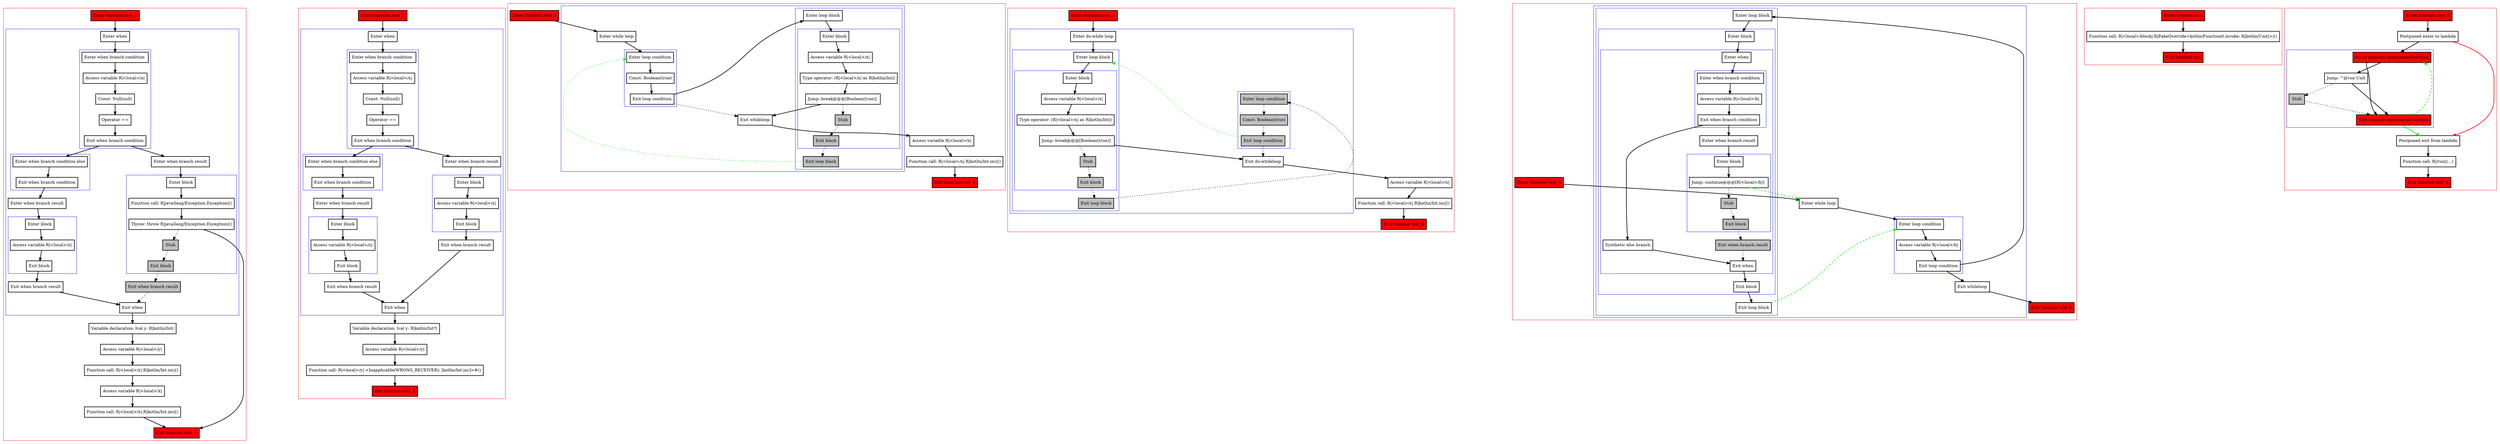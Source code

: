 digraph jumps_kt {
    graph [nodesep=3]
    node [shape=box penwidth=2]
    edge [penwidth=2]

    subgraph cluster_0 {
        color=red
        0 [label="Enter function test_1" style="filled" fillcolor=red];
        subgraph cluster_1 {
            color=blue
            2 [label="Enter when"];
            subgraph cluster_2 {
                color=blue
                4 [label="Enter when branch condition "];
                5 [label="Access variable R|<local>/x|"];
                6 [label="Const: Null(null)"];
                7 [label="Operator =="];
                8 [label="Exit when branch condition"];
            }
            subgraph cluster_3 {
                color=blue
                16 [label="Enter when branch condition else"];
                17 [label="Exit when branch condition"];
            }
            18 [label="Enter when branch result"];
            subgraph cluster_4 {
                color=blue
                19 [label="Enter block"];
                20 [label="Access variable R|<local>/x|"];
                21 [label="Exit block"];
            }
            22 [label="Exit when branch result"];
            9 [label="Enter when branch result"];
            subgraph cluster_5 {
                color=blue
                10 [label="Enter block"];
                11 [label="Function call: R|java/lang/Exception.Exception|()"];
                12 [label="Throw: throw R|java/lang/Exception.Exception|()"];
                13 [label="Stub" style="filled" fillcolor=gray];
                14 [label="Exit block" style="filled" fillcolor=gray];
            }
            15 [label="Exit when branch result" style="filled" fillcolor=gray];
            3 [label="Exit when"];
        }
        23 [label="Variable declaration: lval y: R|kotlin/Int|"];
        24 [label="Access variable R|<local>/y|"];
        25 [label="Function call: R|<local>/y|.R|kotlin/Int.inc|()"];
        26 [label="Access variable R|<local>/x|"];
        27 [label="Function call: R|<local>/x|.R|kotlin/Int.inc|()"];
        1 [label="Exit function test_1" style="filled" fillcolor=red];
    }
    0 -> {2};
    2 -> {4};
    3 -> {23};
    4 -> {5};
    5 -> {6};
    6 -> {7};
    7 -> {8};
    8 -> {9 16};
    9 -> {10};
    10 -> {11};
    11 -> {12};
    12 -> {1};
    12 -> {13} [style=dotted];
    13 -> {14} [style=dotted];
    14 -> {15} [style=dotted];
    15 -> {3} [style=dotted];
    16 -> {17};
    17 -> {18};
    18 -> {19};
    19 -> {20};
    20 -> {21};
    21 -> {22};
    22 -> {3};
    23 -> {24};
    24 -> {25};
    25 -> {26};
    26 -> {27};
    27 -> {1};

    subgraph cluster_6 {
        color=red
        28 [label="Enter function test_2" style="filled" fillcolor=red];
        subgraph cluster_7 {
            color=blue
            30 [label="Enter when"];
            subgraph cluster_8 {
                color=blue
                32 [label="Enter when branch condition "];
                33 [label="Access variable R|<local>/x|"];
                34 [label="Const: Null(null)"];
                35 [label="Operator =="];
                36 [label="Exit when branch condition"];
            }
            subgraph cluster_9 {
                color=blue
                42 [label="Enter when branch condition else"];
                43 [label="Exit when branch condition"];
            }
            44 [label="Enter when branch result"];
            subgraph cluster_10 {
                color=blue
                45 [label="Enter block"];
                46 [label="Access variable R|<local>/x|"];
                47 [label="Exit block"];
            }
            48 [label="Exit when branch result"];
            37 [label="Enter when branch result"];
            subgraph cluster_11 {
                color=blue
                38 [label="Enter block"];
                39 [label="Access variable R|<local>/x|"];
                40 [label="Exit block"];
            }
            41 [label="Exit when branch result"];
            31 [label="Exit when"];
        }
        49 [label="Variable declaration: lval y: R|kotlin/Int?|"];
        50 [label="Access variable R|<local>/y|"];
        51 [label="Function call: R|<local>/y|.<Inapplicable(WRONG_RECEIVER): [kotlin/Int.inc]>#()"];
        29 [label="Exit function test_2" style="filled" fillcolor=red];
    }
    28 -> {30};
    30 -> {32};
    31 -> {49};
    32 -> {33};
    33 -> {34};
    34 -> {35};
    35 -> {36};
    36 -> {37 42};
    37 -> {38};
    38 -> {39};
    39 -> {40};
    40 -> {41};
    41 -> {31};
    42 -> {43};
    43 -> {44};
    44 -> {45};
    45 -> {46};
    46 -> {47};
    47 -> {48};
    48 -> {31};
    49 -> {50};
    50 -> {51};
    51 -> {29};

    subgraph cluster_12 {
        color=red
        52 [label="Enter function test_3" style="filled" fillcolor=red];
        subgraph cluster_13 {
            color=blue
            54 [label="Enter while loop"];
            subgraph cluster_14 {
                color=blue
                56 [label="Enter loop condition"];
                57 [label="Const: Boolean(true)"];
                58 [label="Exit loop condition"];
            }
            subgraph cluster_15 {
                color=blue
                59 [label="Enter loop block"];
                subgraph cluster_16 {
                    color=blue
                    60 [label="Enter block"];
                    61 [label="Access variable R|<local>/x|"];
                    62 [label="Type operator: (R|<local>/x| as R|kotlin/Int|)"];
                    63 [label="Jump: break@@@[Boolean(true)] "];
                    64 [label="Stub" style="filled" fillcolor=gray];
                    65 [label="Exit block" style="filled" fillcolor=gray];
                }
                66 [label="Exit loop block" style="filled" fillcolor=gray];
            }
            55 [label="Exit whileloop"];
        }
        67 [label="Access variable R|<local>/x|"];
        68 [label="Function call: R|<local>/x|.R|kotlin/Int.inc|()"];
        53 [label="Exit function test_3" style="filled" fillcolor=red];
    }
    52 -> {54};
    54 -> {56};
    55 -> {67};
    56 -> {57};
    57 -> {58};
    58 -> {59};
    58 -> {55} [style=dotted];
    59 -> {60};
    60 -> {61};
    61 -> {62};
    62 -> {63};
    63 -> {55};
    63 -> {64} [style=dotted];
    64 -> {65} [style=dotted];
    65 -> {66} [style=dotted];
    66 -> {56} [color=green style=dotted];
    67 -> {68};
    68 -> {53};

    subgraph cluster_17 {
        color=red
        69 [label="Enter function test_4" style="filled" fillcolor=red];
        subgraph cluster_18 {
            color=blue
            71 [label="Enter do-while loop"];
            subgraph cluster_19 {
                color=blue
                73 [label="Enter loop block"];
                subgraph cluster_20 {
                    color=blue
                    74 [label="Enter block"];
                    75 [label="Access variable R|<local>/x|"];
                    76 [label="Type operator: (R|<local>/x| as R|kotlin/Int|)"];
                    77 [label="Jump: break@@@[Boolean(true)] "];
                    78 [label="Stub" style="filled" fillcolor=gray];
                    79 [label="Exit block" style="filled" fillcolor=gray];
                }
                80 [label="Exit loop block" style="filled" fillcolor=gray];
            }
            subgraph cluster_21 {
                color=blue
                81 [label="Enter loop condition" style="filled" fillcolor=gray];
                82 [label="Const: Boolean(true)" style="filled" fillcolor=gray];
                83 [label="Exit loop condition" style="filled" fillcolor=gray];
            }
            72 [label="Exit do-whileloop"];
        }
        84 [label="Access variable R|<local>/x|"];
        85 [label="Function call: R|<local>/x|.R|kotlin/Int.inc|()"];
        70 [label="Exit function test_4" style="filled" fillcolor=red];
    }
    69 -> {71};
    71 -> {73};
    72 -> {84};
    73 -> {74};
    74 -> {75};
    75 -> {76};
    76 -> {77};
    77 -> {72};
    77 -> {78} [style=dotted];
    78 -> {79} [style=dotted];
    79 -> {80} [style=dotted];
    80 -> {81} [style=dotted];
    81 -> {82} [style=dotted];
    82 -> {83} [style=dotted];
    83 -> {72} [style=dotted];
    83 -> {73} [color=green style=dotted];
    84 -> {85};
    85 -> {70};

    subgraph cluster_22 {
        color=red
        86 [label="Enter function test_5" style="filled" fillcolor=red];
        subgraph cluster_23 {
            color=blue
            88 [label="Enter while loop"];
            subgraph cluster_24 {
                color=blue
                90 [label="Enter loop condition"];
                91 [label="Access variable R|<local>/b|"];
                92 [label="Exit loop condition"];
            }
            subgraph cluster_25 {
                color=blue
                93 [label="Enter loop block"];
                subgraph cluster_26 {
                    color=blue
                    94 [label="Enter block"];
                    subgraph cluster_27 {
                        color=blue
                        95 [label="Enter when"];
                        subgraph cluster_28 {
                            color=blue
                            97 [label="Enter when branch condition "];
                            98 [label="Access variable R|<local>/b|"];
                            99 [label="Exit when branch condition"];
                        }
                        106 [label="Synthetic else branch"];
                        100 [label="Enter when branch result"];
                        subgraph cluster_29 {
                            color=blue
                            101 [label="Enter block"];
                            102 [label="Jump: continue@@@[R|<local>/b|] "];
                            103 [label="Stub" style="filled" fillcolor=gray];
                            104 [label="Exit block" style="filled" fillcolor=gray];
                        }
                        105 [label="Exit when branch result" style="filled" fillcolor=gray];
                        96 [label="Exit when"];
                    }
                    107 [label="Exit block"];
                }
                108 [label="Exit loop block"];
            }
            89 [label="Exit whileloop"];
        }
        87 [label="Exit function test_5" style="filled" fillcolor=red];
    }
    86 -> {88};
    88 -> {90};
    89 -> {87};
    90 -> {91};
    91 -> {92};
    92 -> {89 93};
    93 -> {94};
    94 -> {95};
    95 -> {97};
    96 -> {107};
    97 -> {98};
    98 -> {99};
    99 -> {100 106};
    100 -> {101};
    101 -> {102};
    102 -> {103} [style=dotted];
    102 -> {88} [color=green style=dashed];
    103 -> {104} [style=dotted];
    104 -> {105} [style=dotted];
    105 -> {96} [style=dotted];
    106 -> {96};
    107 -> {108};
    108 -> {90} [color=green style=dashed];

    subgraph cluster_30 {
        color=red
        109 [label="Enter function run" style="filled" fillcolor=red];
        111 [label="Function call: R|<local>/block|.R|FakeOverride<kotlin/Function0.invoke: R|kotlin/Unit|>|()"];
        110 [label="Exit function run" style="filled" fillcolor=red];
    }
    109 -> {111};
    111 -> {110};

    subgraph cluster_31 {
        color=red
        112 [label="Enter function test_6" style="filled" fillcolor=red];
        114 [label="Postponed enter to lambda"];
        subgraph cluster_32 {
            color=blue
            117 [label="Enter function anonymousFunction" style="filled" fillcolor=red];
            119 [label="Jump: ^@run Unit"];
            120 [label="Stub" style="filled" fillcolor=gray];
            118 [label="Exit function anonymousFunction" style="filled" fillcolor=red];
        }
        115 [label="Postponed exit from lambda"];
        116 [label="Function call: R|/run|(...)"];
        113 [label="Exit function test_6" style="filled" fillcolor=red];
    }
    112 -> {114};
    114 -> {117};
    114 -> {115} [color=red];
    115 -> {116};
    116 -> {113};
    117 -> {118 119};
    118 -> {115} [color=green];
    118 -> {117} [color=green style=dashed];
    119 -> {118};
    119 -> {120} [style=dotted];
    120 -> {118} [style=dotted];

}
